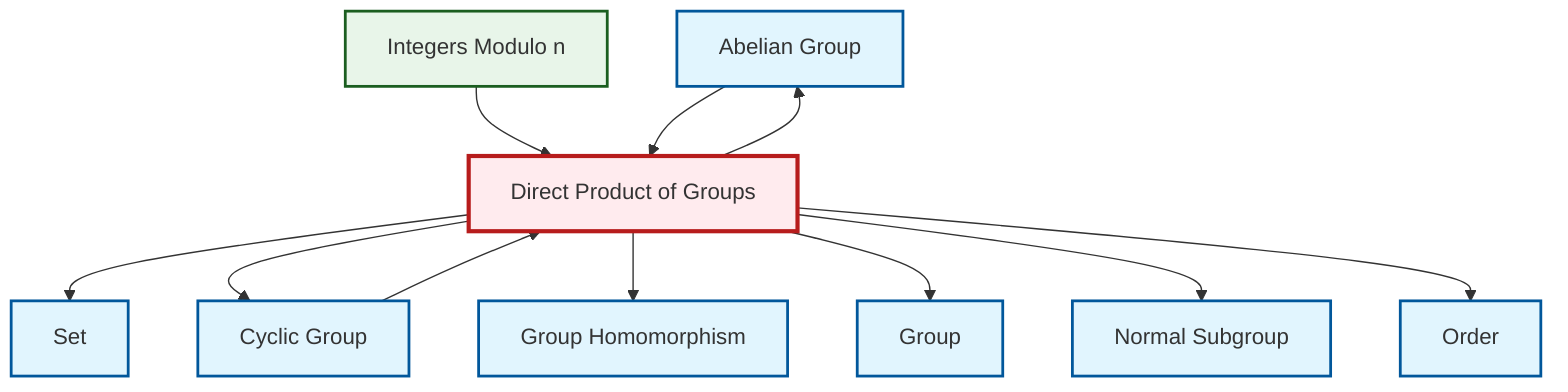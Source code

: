graph TD
    classDef definition fill:#e1f5fe,stroke:#01579b,stroke-width:2px
    classDef theorem fill:#f3e5f5,stroke:#4a148c,stroke-width:2px
    classDef axiom fill:#fff3e0,stroke:#e65100,stroke-width:2px
    classDef example fill:#e8f5e9,stroke:#1b5e20,stroke-width:2px
    classDef current fill:#ffebee,stroke:#b71c1c,stroke-width:3px
    def-normal-subgroup["Normal Subgroup"]:::definition
    def-homomorphism["Group Homomorphism"]:::definition
    def-group["Group"]:::definition
    def-abelian-group["Abelian Group"]:::definition
    def-direct-product["Direct Product of Groups"]:::definition
    def-cyclic-group["Cyclic Group"]:::definition
    def-order["Order"]:::definition
    ex-quotient-integers-mod-n["Integers Modulo n"]:::example
    def-set["Set"]:::definition
    ex-quotient-integers-mod-n --> def-direct-product
    def-cyclic-group --> def-direct-product
    def-direct-product --> def-set
    def-direct-product --> def-cyclic-group
    def-direct-product --> def-abelian-group
    def-direct-product --> def-homomorphism
    def-direct-product --> def-group
    def-direct-product --> def-normal-subgroup
    def-direct-product --> def-order
    def-abelian-group --> def-direct-product
    class def-direct-product current